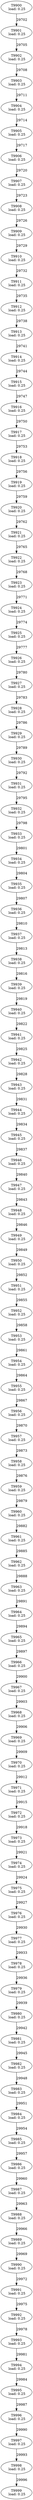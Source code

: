 digraph taskgraph {
	T9900 [label= "T9900\n load: 0.25"];
	T9901 [label= "T9901\n load: 0.25"];
	T9900 -> T9901[label=29702];
	T9902 [label= "T9902\n load: 0.25"];
	T9901 -> T9902[label=29705];
	T9903 [label= "T9903\n load: 0.25"];
	T9902 -> T9903[label=29708];
	T9904 [label= "T9904\n load: 0.25"];
	T9903 -> T9904[label=29711];
	T9905 [label= "T9905\n load: 0.25"];
	T9904 -> T9905[label=29714];
	T9906 [label= "T9906\n load: 0.25"];
	T9905 -> T9906[label=29717];
	T9907 [label= "T9907\n load: 0.25"];
	T9906 -> T9907[label=29720];
	T9908 [label= "T9908\n load: 0.25"];
	T9907 -> T9908[label=29723];
	T9909 [label= "T9909\n load: 0.25"];
	T9908 -> T9909[label=29726];
	T9910 [label= "T9910\n load: 0.25"];
	T9909 -> T9910[label=29729];
	T9911 [label= "T9911\n load: 0.25"];
	T9910 -> T9911[label=29732];
	T9912 [label= "T9912\n load: 0.25"];
	T9911 -> T9912[label=29735];
	T9913 [label= "T9913\n load: 0.25"];
	T9912 -> T9913[label=29738];
	T9914 [label= "T9914\n load: 0.25"];
	T9913 -> T9914[label=29741];
	T9915 [label= "T9915\n load: 0.25"];
	T9914 -> T9915[label=29744];
	T9916 [label= "T9916\n load: 0.25"];
	T9915 -> T9916[label=29747];
	T9917 [label= "T9917\n load: 0.25"];
	T9916 -> T9917[label=29750];
	T9918 [label= "T9918\n load: 0.25"];
	T9917 -> T9918[label=29753];
	T9919 [label= "T9919\n load: 0.25"];
	T9918 -> T9919[label=29756];
	T9920 [label= "T9920\n load: 0.25"];
	T9919 -> T9920[label=29759];
	T9921 [label= "T9921\n load: 0.25"];
	T9920 -> T9921[label=29762];
	T9922 [label= "T9922\n load: 0.25"];
	T9921 -> T9922[label=29765];
	T9923 [label= "T9923\n load: 0.25"];
	T9922 -> T9923[label=29768];
	T9924 [label= "T9924\n load: 0.25"];
	T9923 -> T9924[label=29771];
	T9925 [label= "T9925\n load: 0.25"];
	T9924 -> T9925[label=29774];
	T9926 [label= "T9926\n load: 0.25"];
	T9925 -> T9926[label=29777];
	T9927 [label= "T9927\n load: 0.25"];
	T9926 -> T9927[label=29780];
	T9928 [label= "T9928\n load: 0.25"];
	T9927 -> T9928[label=29783];
	T9929 [label= "T9929\n load: 0.25"];
	T9928 -> T9929[label=29786];
	T9930 [label= "T9930\n load: 0.25"];
	T9929 -> T9930[label=29789];
	T9931 [label= "T9931\n load: 0.25"];
	T9930 -> T9931[label=29792];
	T9932 [label= "T9932\n load: 0.25"];
	T9931 -> T9932[label=29795];
	T9933 [label= "T9933\n load: 0.25"];
	T9932 -> T9933[label=29798];
	T9934 [label= "T9934\n load: 0.25"];
	T9933 -> T9934[label=29801];
	T9935 [label= "T9935\n load: 0.25"];
	T9934 -> T9935[label=29804];
	T9936 [label= "T9936\n load: 0.25"];
	T9935 -> T9936[label=29807];
	T9937 [label= "T9937\n load: 0.25"];
	T9936 -> T9937[label=29810];
	T9938 [label= "T9938\n load: 0.25"];
	T9937 -> T9938[label=29813];
	T9939 [label= "T9939\n load: 0.25"];
	T9938 -> T9939[label=29816];
	T9940 [label= "T9940\n load: 0.25"];
	T9939 -> T9940[label=29819];
	T9941 [label= "T9941\n load: 0.25"];
	T9940 -> T9941[label=29822];
	T9942 [label= "T9942\n load: 0.25"];
	T9941 -> T9942[label=29825];
	T9943 [label= "T9943\n load: 0.25"];
	T9942 -> T9943[label=29828];
	T9944 [label= "T9944\n load: 0.25"];
	T9943 -> T9944[label=29831];
	T9945 [label= "T9945\n load: 0.25"];
	T9944 -> T9945[label=29834];
	T9946 [label= "T9946\n load: 0.25"];
	T9945 -> T9946[label=29837];
	T9947 [label= "T9947\n load: 0.25"];
	T9946 -> T9947[label=29840];
	T9948 [label= "T9948\n load: 0.25"];
	T9947 -> T9948[label=29843];
	T9949 [label= "T9949\n load: 0.25"];
	T9948 -> T9949[label=29846];
	T9950 [label= "T9950\n load: 0.25"];
	T9949 -> T9950[label=29849];
	T9951 [label= "T9951\n load: 0.25"];
	T9950 -> T9951[label=29852];
	T9952 [label= "T9952\n load: 0.25"];
	T9951 -> T9952[label=29855];
	T9953 [label= "T9953\n load: 0.25"];
	T9952 -> T9953[label=29858];
	T9954 [label= "T9954\n load: 0.25"];
	T9953 -> T9954[label=29861];
	T9955 [label= "T9955\n load: 0.25"];
	T9954 -> T9955[label=29864];
	T9956 [label= "T9956\n load: 0.25"];
	T9955 -> T9956[label=29867];
	T9957 [label= "T9957\n load: 0.25"];
	T9956 -> T9957[label=29870];
	T9958 [label= "T9958\n load: 0.25"];
	T9957 -> T9958[label=29873];
	T9959 [label= "T9959\n load: 0.25"];
	T9958 -> T9959[label=29876];
	T9960 [label= "T9960\n load: 0.25"];
	T9959 -> T9960[label=29879];
	T9961 [label= "T9961\n load: 0.25"];
	T9960 -> T9961[label=29882];
	T9962 [label= "T9962\n load: 0.25"];
	T9961 -> T9962[label=29885];
	T9963 [label= "T9963\n load: 0.25"];
	T9962 -> T9963[label=29888];
	T9964 [label= "T9964\n load: 0.25"];
	T9963 -> T9964[label=29891];
	T9965 [label= "T9965\n load: 0.25"];
	T9964 -> T9965[label=29894];
	T9966 [label= "T9966\n load: 0.25"];
	T9965 -> T9966[label=29897];
	T9967 [label= "T9967\n load: 0.25"];
	T9966 -> T9967[label=29900];
	T9968 [label= "T9968\n load: 0.25"];
	T9967 -> T9968[label=29903];
	T9969 [label= "T9969\n load: 0.25"];
	T9968 -> T9969[label=29906];
	T9970 [label= "T9970\n load: 0.25"];
	T9969 -> T9970[label=29909];
	T9971 [label= "T9971\n load: 0.25"];
	T9970 -> T9971[label=29912];
	T9972 [label= "T9972\n load: 0.25"];
	T9971 -> T9972[label=29915];
	T9973 [label= "T9973\n load: 0.25"];
	T9972 -> T9973[label=29918];
	T9974 [label= "T9974\n load: 0.25"];
	T9973 -> T9974[label=29921];
	T9975 [label= "T9975\n load: 0.25"];
	T9974 -> T9975[label=29924];
	T9976 [label= "T9976\n load: 0.25"];
	T9975 -> T9976[label=29927];
	T9977 [label= "T9977\n load: 0.25"];
	T9976 -> T9977[label=29930];
	T9978 [label= "T9978\n load: 0.25"];
	T9977 -> T9978[label=29933];
	T9979 [label= "T9979\n load: 0.25"];
	T9978 -> T9979[label=29936];
	T9980 [label= "T9980\n load: 0.25"];
	T9979 -> T9980[label=29939];
	T9981 [label= "T9981\n load: 0.25"];
	T9980 -> T9981[label=29942];
	T9982 [label= "T9982\n load: 0.25"];
	T9981 -> T9982[label=29945];
	T9983 [label= "T9983\n load: 0.25"];
	T9982 -> T9983[label=29948];
	T9984 [label= "T9984\n load: 0.25"];
	T9983 -> T9984[label=29951];
	T9985 [label= "T9985\n load: 0.25"];
	T9984 -> T9985[label=29954];
	T9986 [label= "T9986\n load: 0.25"];
	T9985 -> T9986[label=29957];
	T9987 [label= "T9987\n load: 0.25"];
	T9986 -> T9987[label=29960];
	T9988 [label= "T9988\n load: 0.25"];
	T9987 -> T9988[label=29963];
	T9989 [label= "T9989\n load: 0.25"];
	T9988 -> T9989[label=29966];
	T9990 [label= "T9990\n load: 0.25"];
	T9989 -> T9990[label=29969];
	T9991 [label= "T9991\n load: 0.25"];
	T9990 -> T9991[label=29972];
	T9992 [label= "T9992\n load: 0.25"];
	T9991 -> T9992[label=29975];
	T9993 [label= "T9993\n load: 0.25"];
	T9992 -> T9993[label=29978];
	T9994 [label= "T9994\n load: 0.25"];
	T9993 -> T9994[label=29981];
	T9995 [label= "T9995\n load: 0.25"];
	T9994 -> T9995[label=29984];
	T9996 [label= "T9996\n load: 0.25"];
	T9995 -> T9996[label=29987];
	T9997 [label= "T9997\n load: 0.25"];
	T9996 -> T9997[label=29990];
	T9998 [label= "T9998\n load: 0.25"];
	T9997 -> T9998[label=29993];
	T9999 [label= "T9999\n load: 0.25"];
	T9998 -> T9999[label=29996];
}